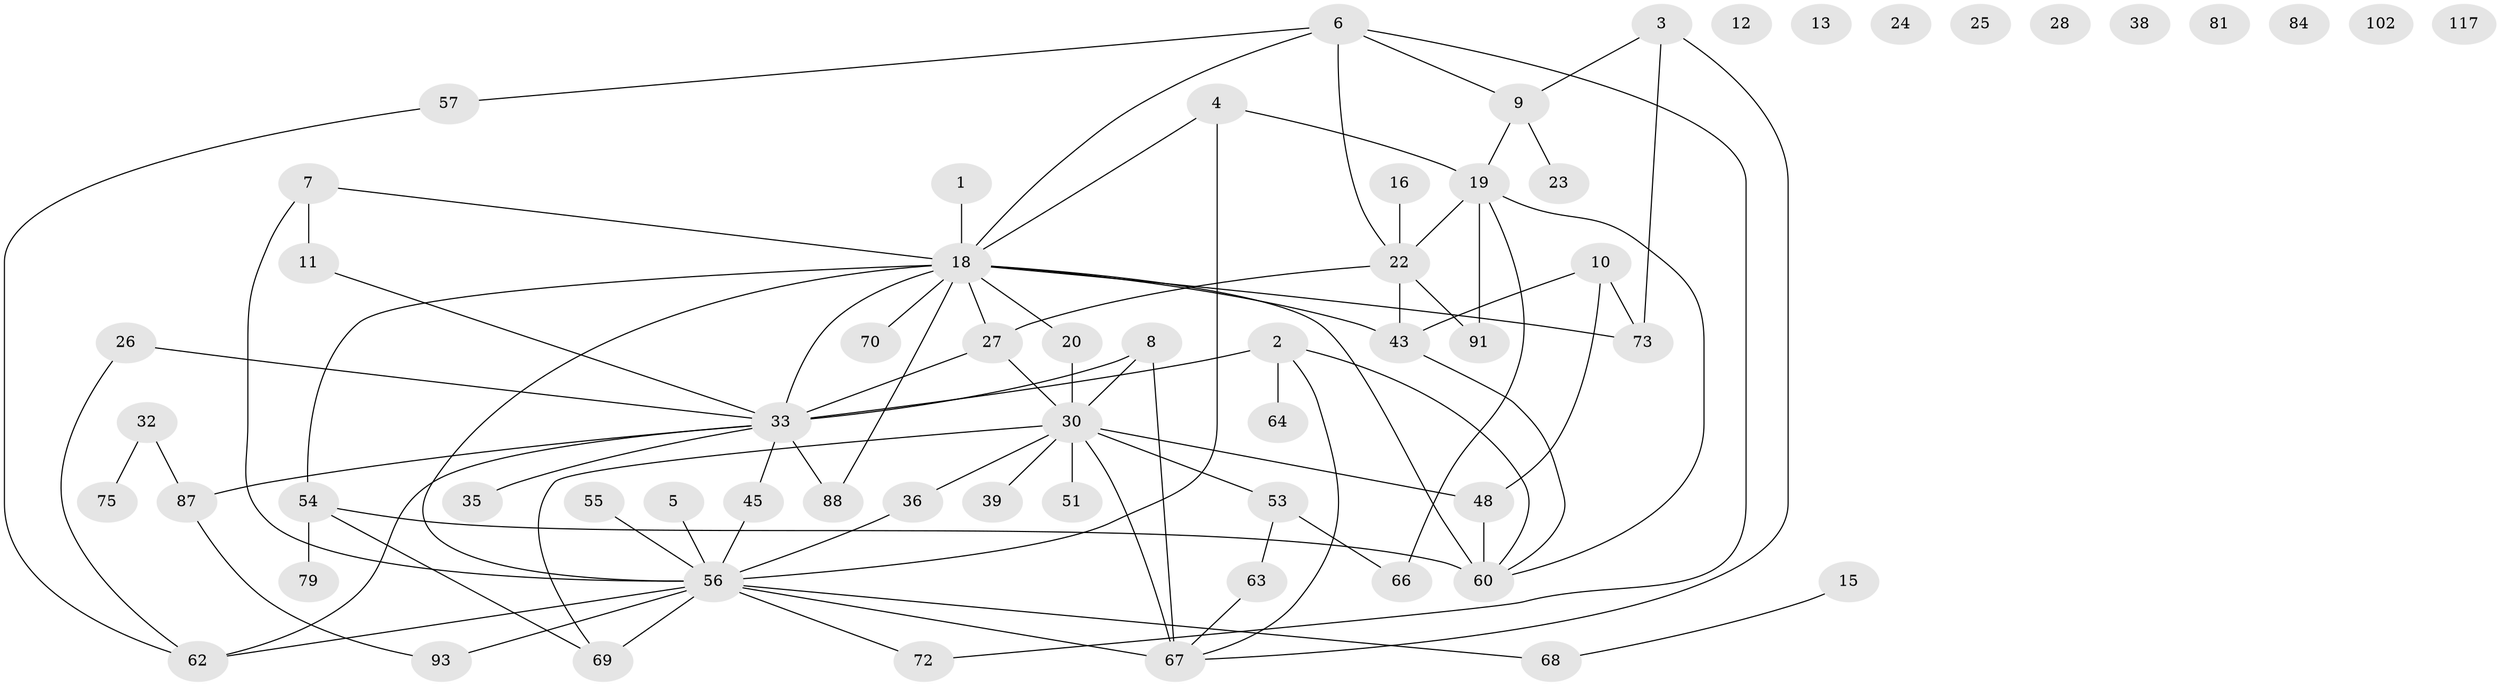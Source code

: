 // original degree distribution, {2: 0.28225806451612906, 3: 0.22580645161290322, 1: 0.20161290322580644, 4: 0.10483870967741936, 0: 0.06451612903225806, 5: 0.06451612903225806, 6: 0.04838709677419355, 7: 0.008064516129032258}
// Generated by graph-tools (version 1.1) at 2025/16/03/04/25 18:16:46]
// undirected, 62 vertices, 86 edges
graph export_dot {
graph [start="1"]
  node [color=gray90,style=filled];
  1 [super="+113"];
  2 [super="+14"];
  3;
  4 [super="+52+29"];
  5;
  6 [super="+40+74"];
  7 [super="+17+94"];
  8 [super="+21"];
  9 [super="+46"];
  10 [super="+86+71"];
  11 [super="+110"];
  12;
  13 [super="+44"];
  15 [super="+95"];
  16;
  18 [super="+104+37+92"];
  19 [super="+103+41"];
  20 [super="+82"];
  22 [super="+61+97"];
  23;
  24;
  25;
  26;
  27 [super="+65"];
  28;
  30 [super="+42+59"];
  32;
  33 [super="+50+34"];
  35;
  36 [super="+58"];
  38;
  39;
  43 [super="+83"];
  45;
  48;
  51;
  53 [super="+106"];
  54 [super="+80"];
  55;
  56 [super="+101+77"];
  57;
  60;
  62;
  63;
  64;
  66 [super="+118+99"];
  67 [super="+96+78"];
  68;
  69;
  70;
  72;
  73;
  75;
  79;
  81;
  84 [super="+122"];
  87 [super="+105"];
  88;
  91;
  93;
  102;
  117;
  1 -- 18;
  2 -- 64;
  2 -- 67;
  2 -- 33;
  2 -- 60;
  3 -- 73;
  3 -- 9;
  3 -- 67;
  4 -- 56;
  4 -- 18;
  4 -- 19;
  5 -- 56;
  6 -- 22;
  6 -- 57;
  6 -- 9;
  6 -- 72;
  6 -- 18;
  7 -- 11 [weight=2];
  7 -- 18;
  7 -- 56;
  8 -- 30;
  8 -- 67;
  8 -- 33;
  9 -- 19;
  9 -- 23;
  10 -- 43;
  10 -- 48;
  10 -- 73;
  11 -- 33;
  15 -- 68;
  16 -- 22;
  18 -- 20;
  18 -- 70 [weight=2];
  18 -- 88;
  18 -- 73;
  18 -- 60 [weight=2];
  18 -- 54;
  18 -- 56;
  18 -- 33 [weight=2];
  18 -- 43;
  18 -- 27;
  19 -- 60;
  19 -- 66;
  19 -- 22;
  19 -- 91;
  20 -- 30 [weight=2];
  22 -- 27;
  22 -- 91;
  22 -- 43;
  26 -- 62;
  26 -- 33;
  27 -- 30;
  27 -- 33;
  30 -- 51;
  30 -- 69;
  30 -- 48;
  30 -- 36;
  30 -- 39;
  30 -- 53;
  30 -- 67;
  32 -- 75;
  32 -- 87;
  33 -- 35;
  33 -- 45;
  33 -- 87;
  33 -- 88;
  33 -- 62;
  36 -- 56;
  43 -- 60;
  45 -- 56 [weight=2];
  48 -- 60;
  53 -- 63;
  53 -- 66;
  54 -- 60;
  54 -- 69;
  54 -- 79;
  55 -- 56;
  56 -- 69 [weight=2];
  56 -- 67 [weight=2];
  56 -- 68;
  56 -- 72;
  56 -- 93;
  56 -- 62;
  57 -- 62;
  63 -- 67;
  87 -- 93;
}
